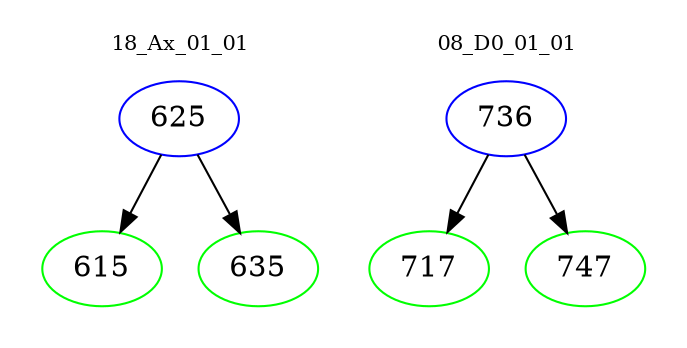 digraph{
subgraph cluster_0 {
color = white
label = "18_Ax_01_01";
fontsize=10;
T0_625 [label="625", color="blue"]
T0_625 -> T0_615 [color="black"]
T0_615 [label="615", color="green"]
T0_625 -> T0_635 [color="black"]
T0_635 [label="635", color="green"]
}
subgraph cluster_1 {
color = white
label = "08_D0_01_01";
fontsize=10;
T1_736 [label="736", color="blue"]
T1_736 -> T1_717 [color="black"]
T1_717 [label="717", color="green"]
T1_736 -> T1_747 [color="black"]
T1_747 [label="747", color="green"]
}
}
